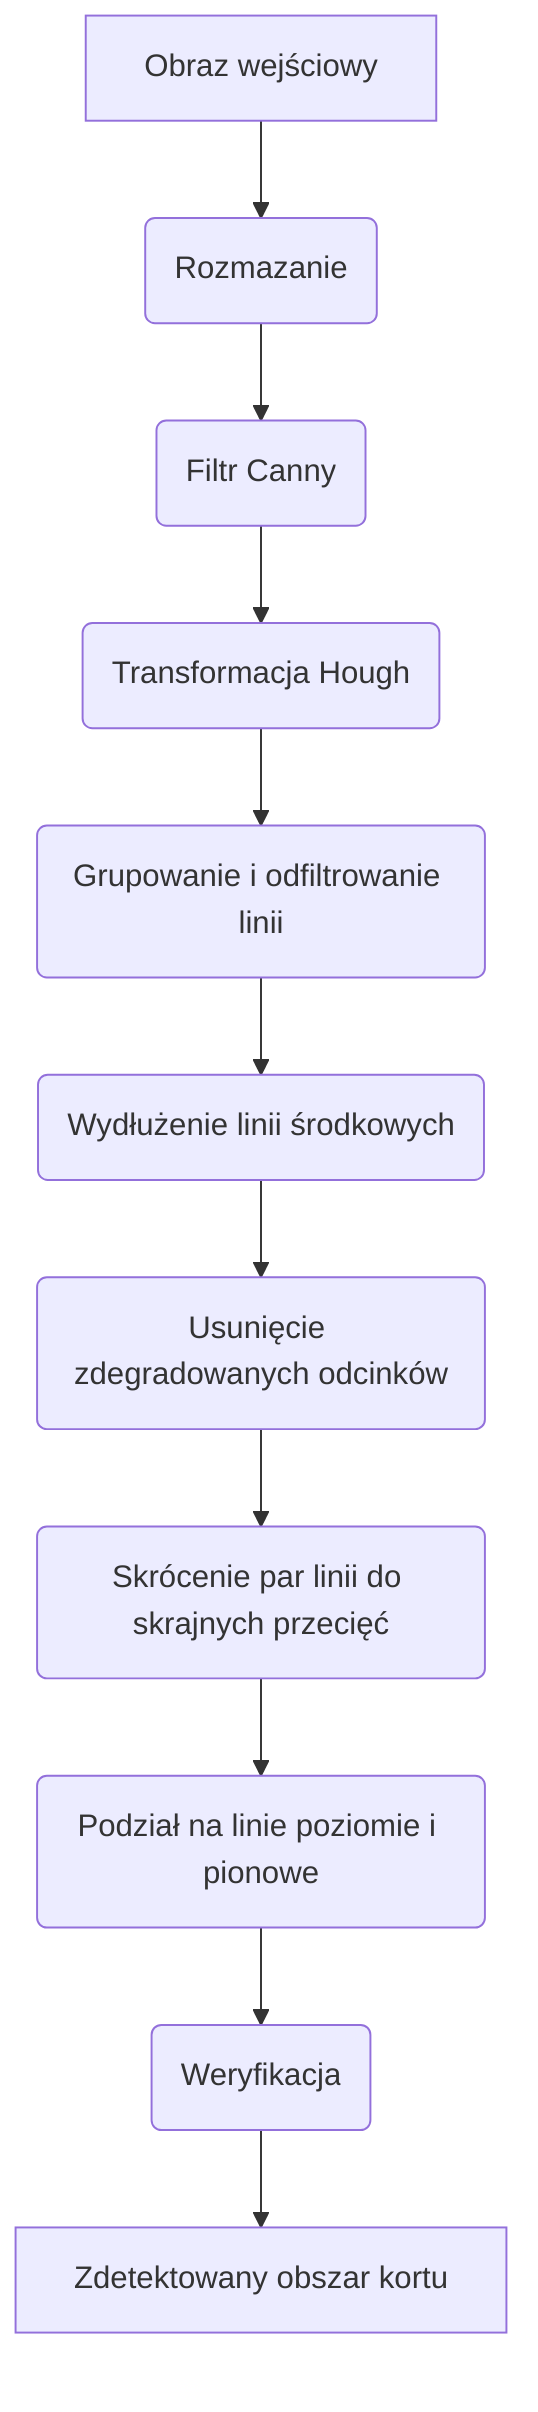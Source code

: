 graph TD

%% ...::: NODES :::...

input[Obraz wejściowy]
blur(Rozmazanie)
edges(Filtr Canny)
hough(Transformacja Hough)
group(Grupowanie i odfiltrowanie linii)
line_extend(Wydłużenie linii środkowych)
remove_degraded(Usunięcie zdegradowanych odcinków)
shorten(Skrócenie par linii do skrajnych przecięć)
podzial(Podział na linie poziomie i pionowe)
verif(Weryfikacja)
court[Zdetektowany obszar kortu]

%% ...::: STYLING :::...

%% ...::: FLOWS :::...

input-->blur
blur-->edges
edges-->hough
hough-->group
group-->line_extend
line_extend-->remove_degraded
remove_degraded-->shorten
shorten-->podzial
podzial-->verif
verif-->court